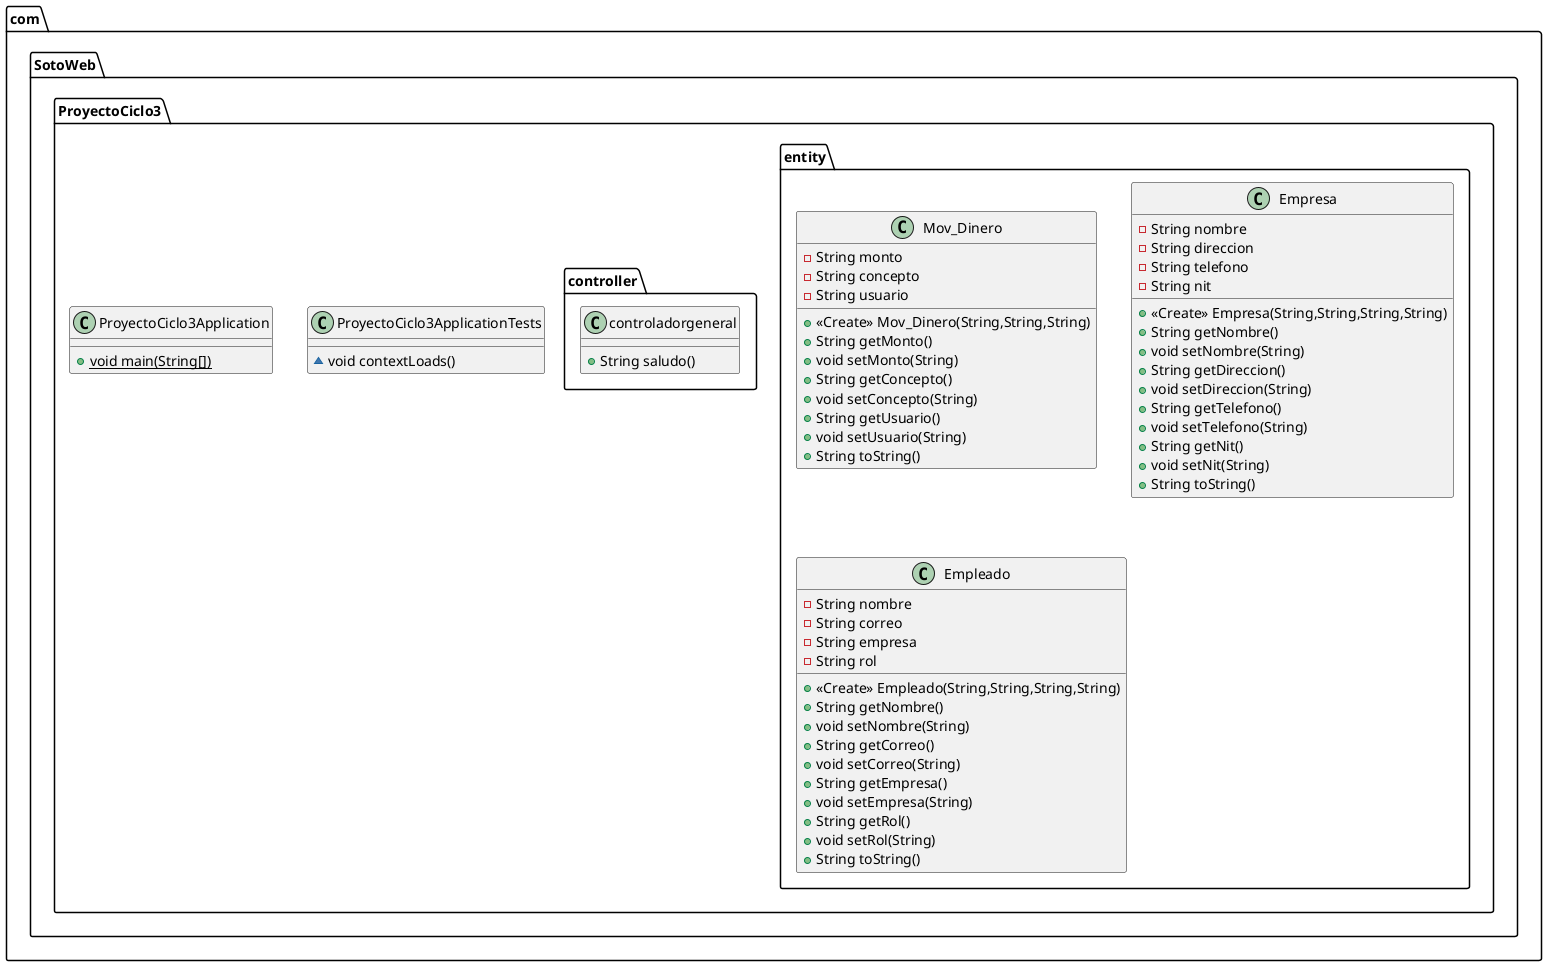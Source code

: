 @startuml
class com.SotoWeb.ProyectoCiclo3.entity.Mov_Dinero {
- String monto
- String concepto
- String usuario
+ <<Create>> Mov_Dinero(String,String,String)
+ String getMonto()
+ void setMonto(String)
+ String getConcepto()
+ void setConcepto(String)
+ String getUsuario()
+ void setUsuario(String)
+ String toString()
}
class com.SotoWeb.ProyectoCiclo3.entity.Empresa {
- String nombre
- String direccion
- String telefono
- String nit
+ <<Create>> Empresa(String,String,String,String)
+ String getNombre()
+ void setNombre(String)
+ String getDireccion()
+ void setDireccion(String)
+ String getTelefono()
+ void setTelefono(String)
+ String getNit()
+ void setNit(String)
+ String toString()
}
class com.SotoWeb.ProyectoCiclo3.ProyectoCiclo3ApplicationTests {
~ void contextLoads()
}
class com.SotoWeb.ProyectoCiclo3.controller.controladorgeneral {
+ String saludo()
}
class com.SotoWeb.ProyectoCiclo3.ProyectoCiclo3Application {
+ {static} void main(String[])
}
class com.SotoWeb.ProyectoCiclo3.entity.Empleado {
- String nombre
- String correo
- String empresa
- String rol
+ <<Create>> Empleado(String,String,String,String)
+ String getNombre()
+ void setNombre(String)
+ String getCorreo()
+ void setCorreo(String)
+ String getEmpresa()
+ void setEmpresa(String)
+ String getRol()
+ void setRol(String)
+ String toString()
}
@enduml